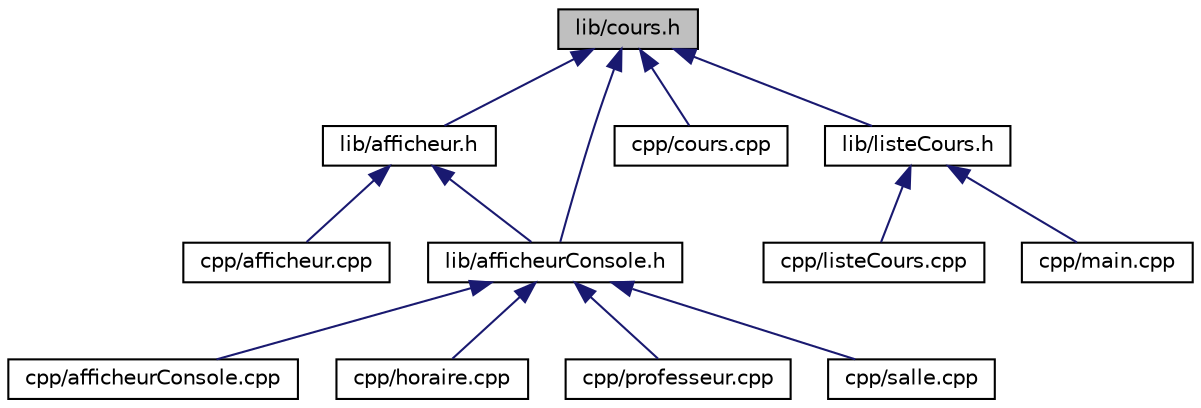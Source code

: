digraph "lib/cours.h"
{
  edge [fontname="Helvetica",fontsize="10",labelfontname="Helvetica",labelfontsize="10"];
  node [fontname="Helvetica",fontsize="10",shape=record];
  Node6 [label="lib/cours.h",height=0.2,width=0.4,color="black", fillcolor="grey75", style="filled", fontcolor="black"];
  Node6 -> Node7 [dir="back",color="midnightblue",fontsize="10",style="solid",fontname="Helvetica"];
  Node7 [label="lib/afficheur.h",height=0.2,width=0.4,color="black", fillcolor="white", style="filled",URL="$afficheur_8h.html",tooltip="Classe virtuelle pure permettant l&#39;affichage. "];
  Node7 -> Node8 [dir="back",color="midnightblue",fontsize="10",style="solid",fontname="Helvetica"];
  Node8 [label="cpp/afficheur.cpp",height=0.2,width=0.4,color="black", fillcolor="white", style="filled",URL="$afficheur_8cpp.html",tooltip="Definition des methodes de la classe afficheur. "];
  Node7 -> Node9 [dir="back",color="midnightblue",fontsize="10",style="solid",fontname="Helvetica"];
  Node9 [label="lib/afficheurConsole.h",height=0.2,width=0.4,color="black", fillcolor="white", style="filled",URL="$afficheur_console_8h.html",tooltip="Classe permettant l&#39;affichage en mode console. "];
  Node9 -> Node10 [dir="back",color="midnightblue",fontsize="10",style="solid",fontname="Helvetica"];
  Node10 [label="cpp/afficheurConsole.cpp",height=0.2,width=0.4,color="black", fillcolor="white", style="filled",URL="$afficheur_console_8cpp.html",tooltip="Definition des methodes de la classe afficheurConsole. "];
  Node9 -> Node11 [dir="back",color="midnightblue",fontsize="10",style="solid",fontname="Helvetica"];
  Node11 [label="cpp/horaire.cpp",height=0.2,width=0.4,color="black", fillcolor="white", style="filled",URL="$horaire_8cpp.html",tooltip="Definition des methodes de la classe horaire. "];
  Node9 -> Node12 [dir="back",color="midnightblue",fontsize="10",style="solid",fontname="Helvetica"];
  Node12 [label="cpp/professeur.cpp",height=0.2,width=0.4,color="black", fillcolor="white", style="filled",URL="$professeur_8cpp.html"];
  Node9 -> Node13 [dir="back",color="midnightblue",fontsize="10",style="solid",fontname="Helvetica"];
  Node13 [label="cpp/salle.cpp",height=0.2,width=0.4,color="black", fillcolor="white", style="filled",URL="$salle_8cpp.html",tooltip="Definition des methodes de la classe salle. "];
  Node6 -> Node9 [dir="back",color="midnightblue",fontsize="10",style="solid",fontname="Helvetica"];
  Node6 -> Node14 [dir="back",color="midnightblue",fontsize="10",style="solid",fontname="Helvetica"];
  Node14 [label="cpp/cours.cpp",height=0.2,width=0.4,color="black", fillcolor="white", style="filled",URL="$cours_8cpp.html",tooltip="Definition des methodes de la classe cours. "];
  Node6 -> Node15 [dir="back",color="midnightblue",fontsize="10",style="solid",fontname="Helvetica"];
  Node15 [label="lib/listeCours.h",height=0.2,width=0.4,color="black", fillcolor="white", style="filled",URL="$liste_cours_8h.html",tooltip="Classe permettant la gestion des listes de cours. "];
  Node15 -> Node16 [dir="back",color="midnightblue",fontsize="10",style="solid",fontname="Helvetica"];
  Node16 [label="cpp/listeCours.cpp",height=0.2,width=0.4,color="black", fillcolor="white", style="filled",URL="$liste_cours_8cpp.html"];
  Node15 -> Node17 [dir="back",color="midnightblue",fontsize="10",style="solid",fontname="Helvetica"];
  Node17 [label="cpp/main.cpp",height=0.2,width=0.4,color="black", fillcolor="white", style="filled",URL="$main_8cpp.html"];
}
